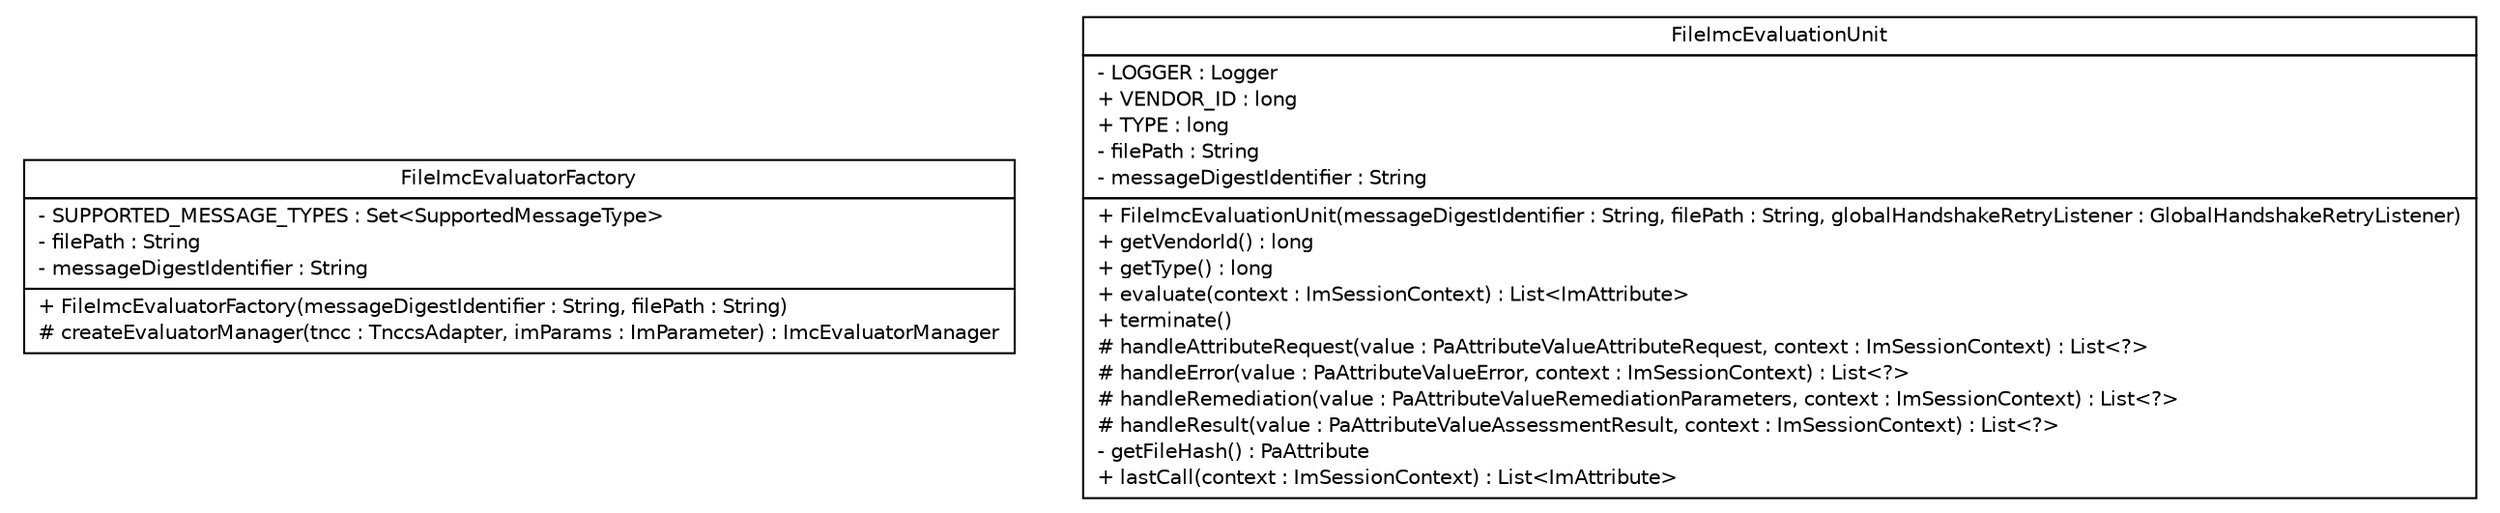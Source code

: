 #!/usr/local/bin/dot
#
# Class diagram 
# Generated by UMLGraph version R5_6 (http://www.umlgraph.org/)
#

digraph G {
	edge [fontname="Helvetica",fontsize=10,labelfontname="Helvetica",labelfontsize=10];
	node [fontname="Helvetica",fontsize=10,shape=plaintext];
	nodesep=0.25;
	ranksep=0.5;
	// de.hsbremen.tc.tnc.im.evaluate.example.file.FileImcEvaluatorFactory
	c10 [label=<<table title="de.hsbremen.tc.tnc.im.evaluate.example.file.FileImcEvaluatorFactory" border="0" cellborder="1" cellspacing="0" cellpadding="2" port="p" href="./FileImcEvaluatorFactory.html">
		<tr><td><table border="0" cellspacing="0" cellpadding="1">
<tr><td align="center" balign="center"> FileImcEvaluatorFactory </td></tr>
		</table></td></tr>
		<tr><td><table border="0" cellspacing="0" cellpadding="1">
<tr><td align="left" balign="left"> - SUPPORTED_MESSAGE_TYPES : Set&lt;SupportedMessageType&gt; </td></tr>
<tr><td align="left" balign="left"> - filePath : String </td></tr>
<tr><td align="left" balign="left"> - messageDigestIdentifier : String </td></tr>
		</table></td></tr>
		<tr><td><table border="0" cellspacing="0" cellpadding="1">
<tr><td align="left" balign="left"> + FileImcEvaluatorFactory(messageDigestIdentifier : String, filePath : String) </td></tr>
<tr><td align="left" balign="left"> # createEvaluatorManager(tncc : TnccsAdapter, imParams : ImParameter) : ImcEvaluatorManager </td></tr>
		</table></td></tr>
		</table>>, URL="./FileImcEvaluatorFactory.html", fontname="Helvetica", fontcolor="black", fontsize=10.0];
	// de.hsbremen.tc.tnc.im.evaluate.example.file.FileImcEvaluationUnit
	c11 [label=<<table title="de.hsbremen.tc.tnc.im.evaluate.example.file.FileImcEvaluationUnit" border="0" cellborder="1" cellspacing="0" cellpadding="2" port="p" href="./FileImcEvaluationUnit.html">
		<tr><td><table border="0" cellspacing="0" cellpadding="1">
<tr><td align="center" balign="center"> FileImcEvaluationUnit </td></tr>
		</table></td></tr>
		<tr><td><table border="0" cellspacing="0" cellpadding="1">
<tr><td align="left" balign="left"> - LOGGER : Logger </td></tr>
<tr><td align="left" balign="left"> + VENDOR_ID : long </td></tr>
<tr><td align="left" balign="left"> + TYPE : long </td></tr>
<tr><td align="left" balign="left"> - filePath : String </td></tr>
<tr><td align="left" balign="left"> - messageDigestIdentifier : String </td></tr>
		</table></td></tr>
		<tr><td><table border="0" cellspacing="0" cellpadding="1">
<tr><td align="left" balign="left"> + FileImcEvaluationUnit(messageDigestIdentifier : String, filePath : String, globalHandshakeRetryListener : GlobalHandshakeRetryListener) </td></tr>
<tr><td align="left" balign="left"> + getVendorId() : long </td></tr>
<tr><td align="left" balign="left"> + getType() : long </td></tr>
<tr><td align="left" balign="left"> + evaluate(context : ImSessionContext) : List&lt;ImAttribute&gt; </td></tr>
<tr><td align="left" balign="left"> + terminate() </td></tr>
<tr><td align="left" balign="left"> # handleAttributeRequest(value : PaAttributeValueAttributeRequest, context : ImSessionContext) : List&lt;?&gt; </td></tr>
<tr><td align="left" balign="left"> # handleError(value : PaAttributeValueError, context : ImSessionContext) : List&lt;?&gt; </td></tr>
<tr><td align="left" balign="left"> # handleRemediation(value : PaAttributeValueRemediationParameters, context : ImSessionContext) : List&lt;?&gt; </td></tr>
<tr><td align="left" balign="left"> # handleResult(value : PaAttributeValueAssessmentResult, context : ImSessionContext) : List&lt;?&gt; </td></tr>
<tr><td align="left" balign="left"> - getFileHash() : PaAttribute </td></tr>
<tr><td align="left" balign="left"> + lastCall(context : ImSessionContext) : List&lt;ImAttribute&gt; </td></tr>
		</table></td></tr>
		</table>>, URL="./FileImcEvaluationUnit.html", fontname="Helvetica", fontcolor="black", fontsize=10.0];
}

